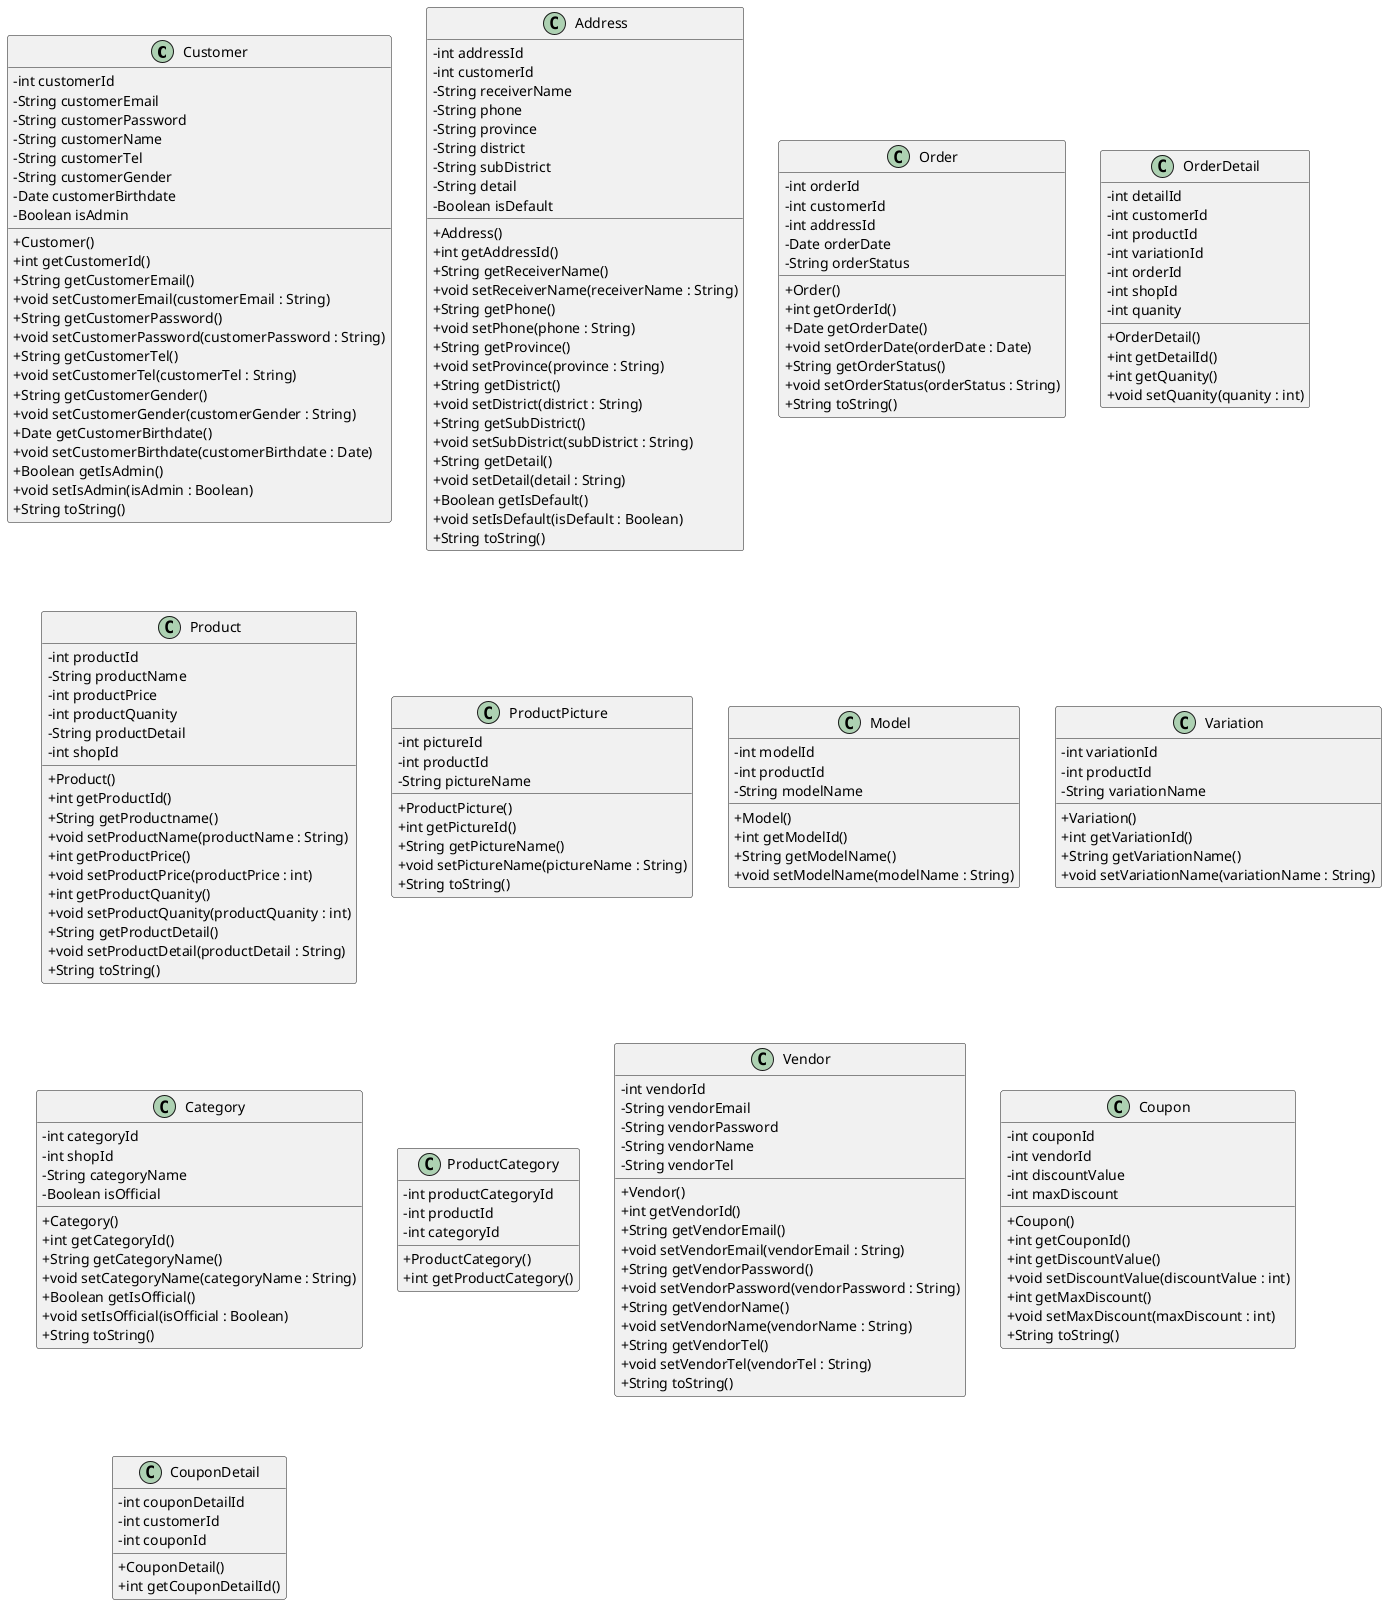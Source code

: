 @startuml
skinparam classAttributeIconSize 0

class Customer {
 -int customerId
 -String customerEmail
 -String customerPassword
 -String customerName
 -String customerTel
 -String customerGender
 -Date customerBirthdate
 -Boolean isAdmin
 +Customer()
 +int getCustomerId()
 +String getCustomerEmail()
 +void setCustomerEmail(customerEmail : String)
 +String getCustomerPassword()
 +void setCustomerPassword(customerPassword : String)
 +String getCustomerTel()
 +void setCustomerTel(customerTel : String)
 +String getCustomerGender()
 +void setCustomerGender(customerGender : String)
 +Date getCustomerBirthdate()
 +void setCustomerBirthdate(customerBirthdate : Date)
 +Boolean getIsAdmin()
 +void setIsAdmin(isAdmin : Boolean)
 +String toString()
}

class Address{
 -int addressId
 -int customerId
 -String receiverName
 -String phone
 -String province
 -String district
 -String subDistrict
 -String detail
 -Boolean isDefault
 +Address()
 +int getAddressId()
 +String getReceiverName()
 +void setReceiverName(receiverName : String)
 +String getPhone()
 +void setPhone(phone : String)
 +String getProvince()
 +void setProvince(province : String)
 +String getDistrict()
 +void setDistrict(district : String)
 +String getSubDistrict()
 +void setSubDistrict(subDistrict : String)
 +String getDetail()
 +void setDetail(detail : String)
 +Boolean getIsDefault()
 +void setIsDefault(isDefault : Boolean)
 +String toString()
}

class Order{
 -int orderId
 -int customerId
 -int addressId
 -Date orderDate
 -String orderStatus
 +Order()
 +int getOrderId()
 +Date getOrderDate()
 +void setOrderDate(orderDate : Date)
 +String getOrderStatus()
 +void setOrderStatus(orderStatus : String)
 +String toString()
}

class OrderDetail{
 -int detailId
 -int customerId
 -int productId
 -int variationId
 -int orderId
 -int shopId
 -int quanity
 +OrderDetail()
 +int getDetailId()
 +int getQuanity()
 +void setQuanity(quanity : int)
}

class Product{
 -int productId
 -String productName
 -int productPrice
 -int productQuanity
 -String productDetail
 -int shopId
 +Product()
 +int getProductId()
 +String getProductname()
 +void setProductName(productName : String)
 +int getProductPrice()
 +void setProductPrice(productPrice : int)
 +int getProductQuanity()
 +void setProductQuanity(productQuanity : int)
 +String getProductDetail()
 +void setProductDetail(productDetail : String)
 +String toString()
}

class ProductPicture{
 -int pictureId
 -int productId
 -String pictureName
 +ProductPicture()
 +int getPictureId()
 +String getPictureName()
 +void setPictureName(pictureName : String)
 +String toString()
}

class Model{
 -int modelId
 -int productId
 -String modelName
 +Model()
 +int getModelId()
 +String getModelName()
 +void setModelName(modelName : String)
}

class Variation{
 -int variationId
 -int productId
 -String variationName
 +Variation()
 +int getVariationId()
 +String getVariationName()
 +void setVariationName(variationName : String)
}

class Category{
 -int categoryId
 -int shopId
 -String categoryName
 -Boolean isOfficial
 +Category()
 +int getCategoryId()
 +String getCategoryName()
 +void setCategoryName(categoryName : String)
 +Boolean getIsOfficial()
 +void setIsOfficial(isOfficial : Boolean)
 +String toString()
}

class ProductCategory{
 -int productCategoryId
 -int productId
 -int categoryId
 +ProductCategory()
 +int getProductCategory()
}

class Vendor{
 -int vendorId
 -String vendorEmail
 -String vendorPassword
 -String vendorName
 -String vendorTel
 +Vendor()
 +int getVendorId()
 +String getVendorEmail()
 +void setVendorEmail(vendorEmail : String)
 +String getVendorPassword()
 +void setVendorPassword(vendorPassword : String)
 +String getVendorName()
 +void setVendorName(vendorName : String)
 +String getVendorTel()
 +void setVendorTel(vendorTel : String)
 +String toString()
}

class Coupon{
 -int couponId
 -int vendorId
 -int discountValue
 -int maxDiscount
 +Coupon()
 +int getCouponId()
 +int getDiscountValue()
 +void setDiscountValue(discountValue : int)
 +int getMaxDiscount()
 +void setMaxDiscount(maxDiscount : int)
 +String toString()
}

class CouponDetail{
 -int couponDetailId
 -int customerId
 -int couponId
 +CouponDetail()
 +int getCouponDetailId()
}

@enduml
